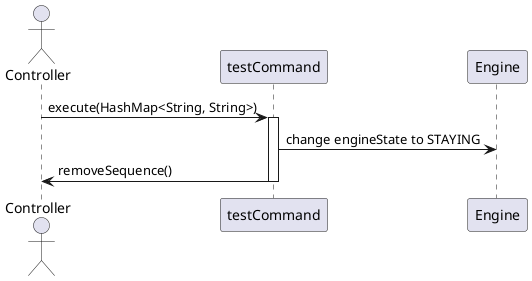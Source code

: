 @startuml

actor Controller

Controller -> testCommand: execute(HashMap<String, String>)
activate testCommand
testCommand -> Engine: change engineState to STAYING
testCommand -> Controller: removeSequence()

deactivate testCommand

@enduml
